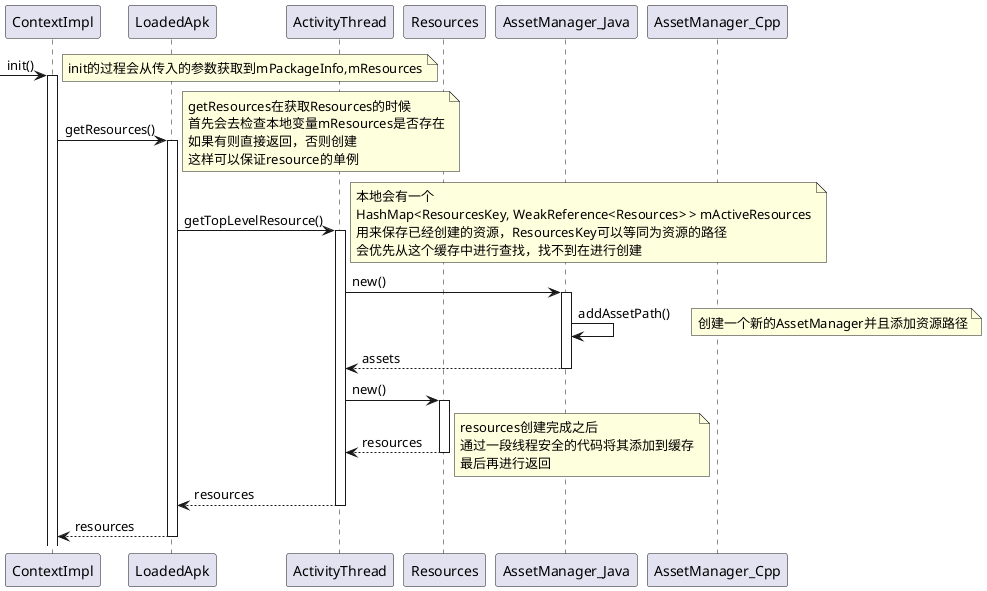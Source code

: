 @startuml
participant ContextImpl
participant LoadedApk
participant ActivityThread
participant Resources
participant AssetManager_Java
participant AssetManager_Cpp

[-> ContextImpl : init()
activate ContextImpl
note left
init的过程会从传入的参数获取到mPackageInfo,mResources
end note

ContextImpl -> LoadedApk : getResources()
activate LoadedApk
note right
getResources在获取Resources的时候
首先会去检查本地变量mResources是否存在
如果有则直接返回，否则创建
这样可以保证resource的单例
end note

LoadedApk -> ActivityThread : getTopLevelResource()
activate ActivityThread
note right
本地会有一个
HashMap<ResourcesKey, WeakReference<Resources> > mActiveResources
用来保存已经创建的资源，ResourcesKey可以等同为资源的路径
会优先从这个缓存中进行查找，找不到在进行创建
end note

ActivityThread -> AssetManager_Java : new()
activate AssetManager_Java
AssetManager_Java -> AssetManager_Java : addAssetPath()
note right
创建一个新的AssetManager并且添加资源路径
end note
AssetManager_Java --> ActivityThread : assets
deactivate AssetManager_Java

ActivityThread -> Resources : new()
activate Resources
Resources --> ActivityThread : resources
deactivate Resources
note right
resources创建完成之后
通过一段线程安全的代码将其添加到缓存
最后再进行返回
end note

ActivityThread --> LoadedApk : resources
deactivate ActivityThread

LoadedApk --> ContextImpl : resources
deactivate LoadedApk
@enduml
